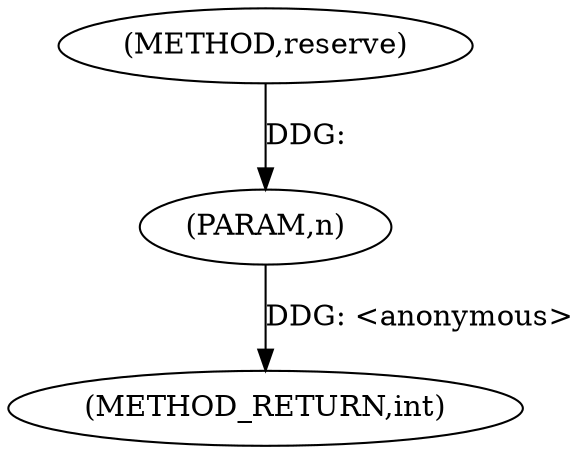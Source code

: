 digraph "reserve" {  
"1000170" [label = "(METHOD,reserve)" ]
"1000173" [label = "(METHOD_RETURN,int)" ]
"1000171" [label = "(PARAM,n)" ]
  "1000171" -> "1000173"  [ label = "DDG: <anonymous>"] 
  "1000170" -> "1000171"  [ label = "DDG: "] 
}
